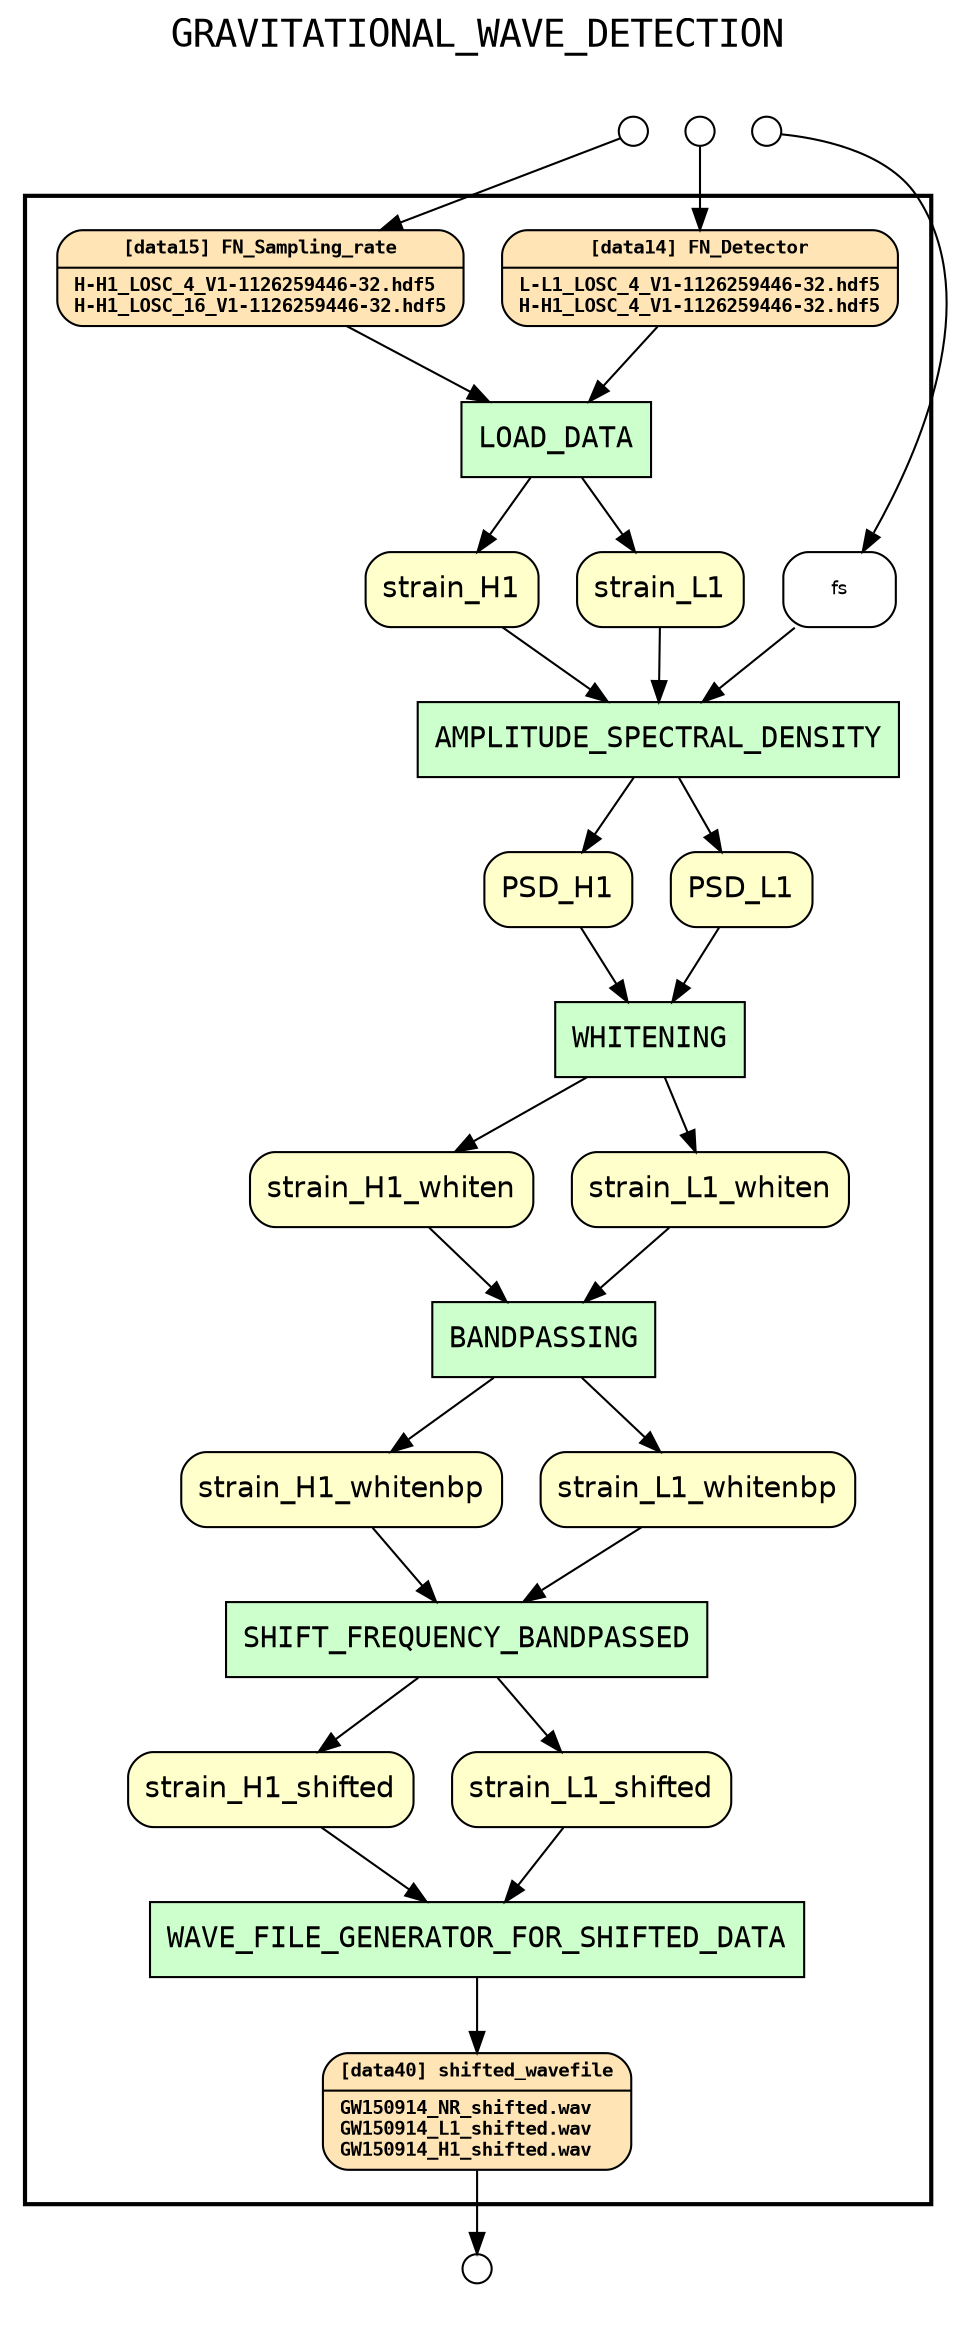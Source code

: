 
digraph yw_data_view {
rankdir=TB
fontname=Courier; fontsize=18; labelloc=t
label="GRAVITATIONAL_WAVE_DETECTION"
subgraph cluster_workflow { label=""; color=black; penwidth=2
subgraph cluster_workflow_inner { label=""; color=white
node[shape=box style="filled" fillcolor="#CCFFCC" peripheries=1 fontname=Courier]
SHIFT_FREQUENCY_BANDPASSED
BANDPASSING
WHITENING
AMPLITUDE_SPECTRAL_DENSITY
LOAD_DATA
WAVE_FILE_GENERATOR_FOR_SHIFTED_DATA
node[shape=box style="filled" fillcolor="#CCFFCC" peripheries=1 fontname=Courier]
node[shape=box style="rounded,filled" fillcolor="#FFFFCC" peripheries=1 fontname=Helvetica]
strain_H1
strain_L1
PSD_H1
PSD_L1
strain_H1_whiten
strain_L1_whiten
strain_H1_whitenbp
strain_L1_whitenbp
strain_H1_shifted
strain_L1_shifted
node[shape=box style="rounded,filled" fillcolor="#FFE4B5" peripheries=1 fontname="Courier-Bold" fontsize=9]
FN_Detector[shape=record rankdir=LR label="{<f0> [data14] FN_Detector |<f1>L-L1_LOSC_4_V1-1126259446-32.hdf5\lH-H1_LOSC_4_V1-1126259446-32.hdf5\l}"]
FN_Sampling_rate[shape=record rankdir=LR label="{<f0> [data15] FN_Sampling_rate |<f1>H-H1_LOSC_4_V1-1126259446-32.hdf5\lH-H1_LOSC_16_V1-1126259446-32.hdf5\l}"]
node[shape=box style="rounded,filled" fillcolor="#FFE4B5" peripheries=1 fontname="Courier-Bold" fontsize=9]
shifted_wavefile[shape=record rankdir=LR label="{<f0> [data40] shifted_wavefile |<f1>GW150914_NR_shifted.wav\lGW150914_L1_shifted.wav\lGW150914_H1_shifted.wav\l}"]
node[shape=box style="rounded,filled" fillcolor="#FFFFFF" peripheries=1 fontname=Helvetica]
fs
}}
subgraph cluster_inflows { label=""; color=white; penwidth=2
subgraph cluster_inflows_inner { label=""; color=white
node[shape=circle fillcolor="#FFFFFF" peripheries=1 width=0.2]
fs_inflow [label=""]
FN_Detector_inflow [label=""]
FN_Sampling_rate_inflow [label=""]
}}
subgraph cluster_outflows { label=""; color=white; penwidth=2
subgraph cluster_outflows_inner { label=""; color=white
node[shape=circle fillcolor="#FFFFFF" peripheries=1 width=0.2]
shifted_wavefile_outflow [label=""]
}}
FN_Sampling_rate -> LOAD_DATA
PSD_H1 -> WHITENING
PSD_L1 -> WHITENING
fs -> AMPLITUDE_SPECTRAL_DENSITY
strain_H1 -> AMPLITUDE_SPECTRAL_DENSITY
strain_H1_whiten -> BANDPASSING
strain_L1 -> AMPLITUDE_SPECTRAL_DENSITY
strain_L1_whiten -> BANDPASSING
strain_H1_shifted -> WAVE_FILE_GENERATOR_FOR_SHIFTED_DATA
strain_H1_whitenbp -> SHIFT_FREQUENCY_BANDPASSED
strain_L1_shifted -> WAVE_FILE_GENERATOR_FOR_SHIFTED_DATA
FN_Detector -> LOAD_DATA
strain_L1_whitenbp -> SHIFT_FREQUENCY_BANDPASSED
LOAD_DATA -> strain_H1
LOAD_DATA -> strain_L1
AMPLITUDE_SPECTRAL_DENSITY -> PSD_H1
AMPLITUDE_SPECTRAL_DENSITY -> PSD_L1
WHITENING -> strain_H1_whiten
WHITENING -> strain_L1_whiten
BANDPASSING -> strain_H1_whitenbp
BANDPASSING -> strain_L1_whitenbp
SHIFT_FREQUENCY_BANDPASSED -> strain_H1_shifted
SHIFT_FREQUENCY_BANDPASSED -> strain_L1_shifted
WAVE_FILE_GENERATOR_FOR_SHIFTED_DATA -> shifted_wavefile
fs_inflow -> fs
FN_Detector_inflow -> FN_Detector
FN_Sampling_rate_inflow -> FN_Sampling_rate
shifted_wavefile -> shifted_wavefile_outflow
}

